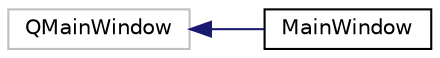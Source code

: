 digraph "Graphical Class Hierarchy"
{
  edge [fontname="Helvetica",fontsize="10",labelfontname="Helvetica",labelfontsize="10"];
  node [fontname="Helvetica",fontsize="10",shape=record];
  rankdir="LR";
  Node1 [label="QMainWindow",height=0.2,width=0.4,color="grey75", fillcolor="white", style="filled"];
  Node1 -> Node2 [dir="back",color="midnightblue",fontsize="10",style="solid",fontname="Helvetica"];
  Node2 [label="MainWindow",height=0.2,width=0.4,color="black", fillcolor="white", style="filled",URL="$class_main_window.html",tooltip="A class to wrap the QT generated header file and handle GUI functionality. Inherits from QMainWindow..."];
}
